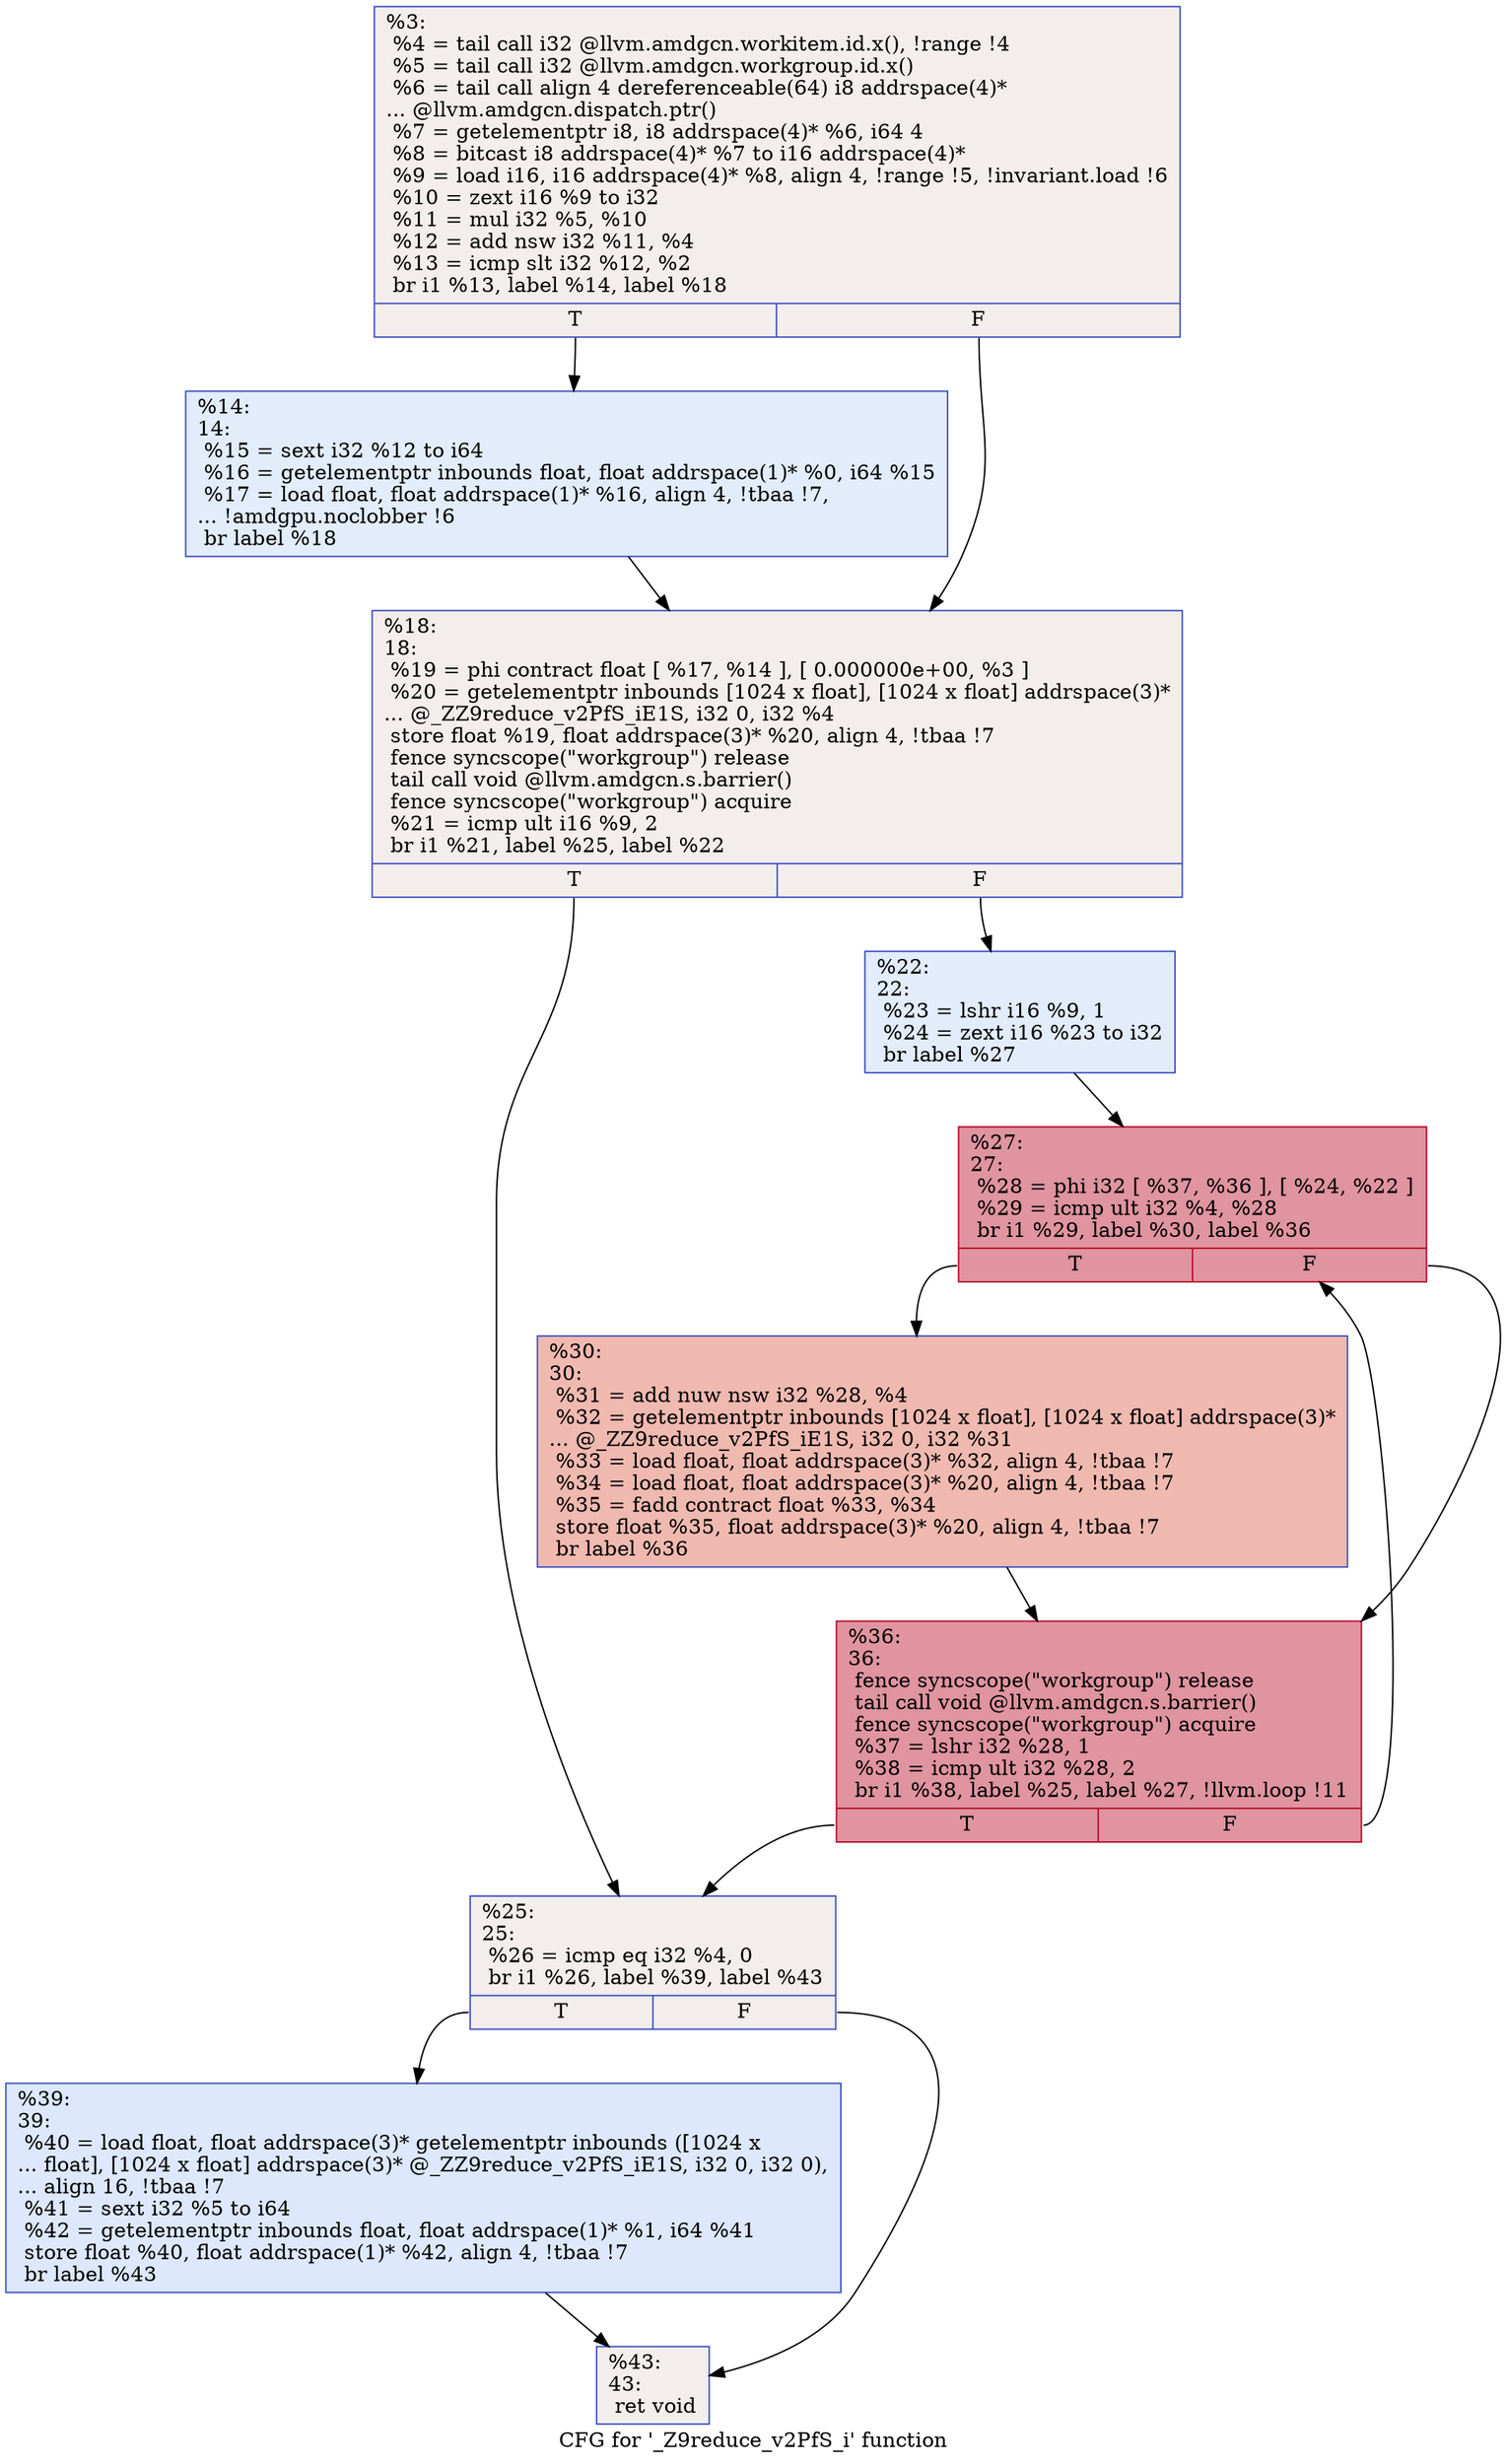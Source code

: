 digraph "CFG for '_Z9reduce_v2PfS_i' function" {
	label="CFG for '_Z9reduce_v2PfS_i' function";

	Node0x51893b0 [shape=record,color="#3d50c3ff", style=filled, fillcolor="#e3d9d370",label="{%3:\l  %4 = tail call i32 @llvm.amdgcn.workitem.id.x(), !range !4\l  %5 = tail call i32 @llvm.amdgcn.workgroup.id.x()\l  %6 = tail call align 4 dereferenceable(64) i8 addrspace(4)*\l... @llvm.amdgcn.dispatch.ptr()\l  %7 = getelementptr i8, i8 addrspace(4)* %6, i64 4\l  %8 = bitcast i8 addrspace(4)* %7 to i16 addrspace(4)*\l  %9 = load i16, i16 addrspace(4)* %8, align 4, !range !5, !invariant.load !6\l  %10 = zext i16 %9 to i32\l  %11 = mul i32 %5, %10\l  %12 = add nsw i32 %11, %4\l  %13 = icmp slt i32 %12, %2\l  br i1 %13, label %14, label %18\l|{<s0>T|<s1>F}}"];
	Node0x51893b0:s0 -> Node0x518a140;
	Node0x51893b0:s1 -> Node0x518b340;
	Node0x518a140 [shape=record,color="#3d50c3ff", style=filled, fillcolor="#bfd3f670",label="{%14:\l14:                                               \l  %15 = sext i32 %12 to i64\l  %16 = getelementptr inbounds float, float addrspace(1)* %0, i64 %15\l  %17 = load float, float addrspace(1)* %16, align 4, !tbaa !7,\l... !amdgpu.noclobber !6\l  br label %18\l}"];
	Node0x518a140 -> Node0x518b340;
	Node0x518b340 [shape=record,color="#3d50c3ff", style=filled, fillcolor="#e3d9d370",label="{%18:\l18:                                               \l  %19 = phi contract float [ %17, %14 ], [ 0.000000e+00, %3 ]\l  %20 = getelementptr inbounds [1024 x float], [1024 x float] addrspace(3)*\l... @_ZZ9reduce_v2PfS_iE1S, i32 0, i32 %4\l  store float %19, float addrspace(3)* %20, align 4, !tbaa !7\l  fence syncscope(\"workgroup\") release\l  tail call void @llvm.amdgcn.s.barrier()\l  fence syncscope(\"workgroup\") acquire\l  %21 = icmp ult i16 %9, 2\l  br i1 %21, label %25, label %22\l|{<s0>T|<s1>F}}"];
	Node0x518b340:s0 -> Node0x518d440;
	Node0x518b340:s1 -> Node0x518d4d0;
	Node0x518d4d0 [shape=record,color="#3d50c3ff", style=filled, fillcolor="#bfd3f670",label="{%22:\l22:                                               \l  %23 = lshr i16 %9, 1\l  %24 = zext i16 %23 to i32\l  br label %27\l}"];
	Node0x518d4d0 -> Node0x518d740;
	Node0x518d440 [shape=record,color="#3d50c3ff", style=filled, fillcolor="#e3d9d370",label="{%25:\l25:                                               \l  %26 = icmp eq i32 %4, 0\l  br i1 %26, label %39, label %43\l|{<s0>T|<s1>F}}"];
	Node0x518d440:s0 -> Node0x518d890;
	Node0x518d440:s1 -> Node0x518d8e0;
	Node0x518d740 [shape=record,color="#b70d28ff", style=filled, fillcolor="#b70d2870",label="{%27:\l27:                                               \l  %28 = phi i32 [ %37, %36 ], [ %24, %22 ]\l  %29 = icmp ult i32 %4, %28\l  br i1 %29, label %30, label %36\l|{<s0>T|<s1>F}}"];
	Node0x518d740:s0 -> Node0x518dc20;
	Node0x518d740:s1 -> Node0x518da50;
	Node0x518dc20 [shape=record,color="#3d50c3ff", style=filled, fillcolor="#de614d70",label="{%30:\l30:                                               \l  %31 = add nuw nsw i32 %28, %4\l  %32 = getelementptr inbounds [1024 x float], [1024 x float] addrspace(3)*\l... @_ZZ9reduce_v2PfS_iE1S, i32 0, i32 %31\l  %33 = load float, float addrspace(3)* %32, align 4, !tbaa !7\l  %34 = load float, float addrspace(3)* %20, align 4, !tbaa !7\l  %35 = fadd contract float %33, %34\l  store float %35, float addrspace(3)* %20, align 4, !tbaa !7\l  br label %36\l}"];
	Node0x518dc20 -> Node0x518da50;
	Node0x518da50 [shape=record,color="#b70d28ff", style=filled, fillcolor="#b70d2870",label="{%36:\l36:                                               \l  fence syncscope(\"workgroup\") release\l  tail call void @llvm.amdgcn.s.barrier()\l  fence syncscope(\"workgroup\") acquire\l  %37 = lshr i32 %28, 1\l  %38 = icmp ult i32 %28, 2\l  br i1 %38, label %25, label %27, !llvm.loop !11\l|{<s0>T|<s1>F}}"];
	Node0x518da50:s0 -> Node0x518d440;
	Node0x518da50:s1 -> Node0x518d740;
	Node0x518d890 [shape=record,color="#3d50c3ff", style=filled, fillcolor="#b2ccfb70",label="{%39:\l39:                                               \l  %40 = load float, float addrspace(3)* getelementptr inbounds ([1024 x\l... float], [1024 x float] addrspace(3)* @_ZZ9reduce_v2PfS_iE1S, i32 0, i32 0),\l... align 16, !tbaa !7\l  %41 = sext i32 %5 to i64\l  %42 = getelementptr inbounds float, float addrspace(1)* %1, i64 %41\l  store float %40, float addrspace(1)* %42, align 4, !tbaa !7\l  br label %43\l}"];
	Node0x518d890 -> Node0x518d8e0;
	Node0x518d8e0 [shape=record,color="#3d50c3ff", style=filled, fillcolor="#e3d9d370",label="{%43:\l43:                                               \l  ret void\l}"];
}

